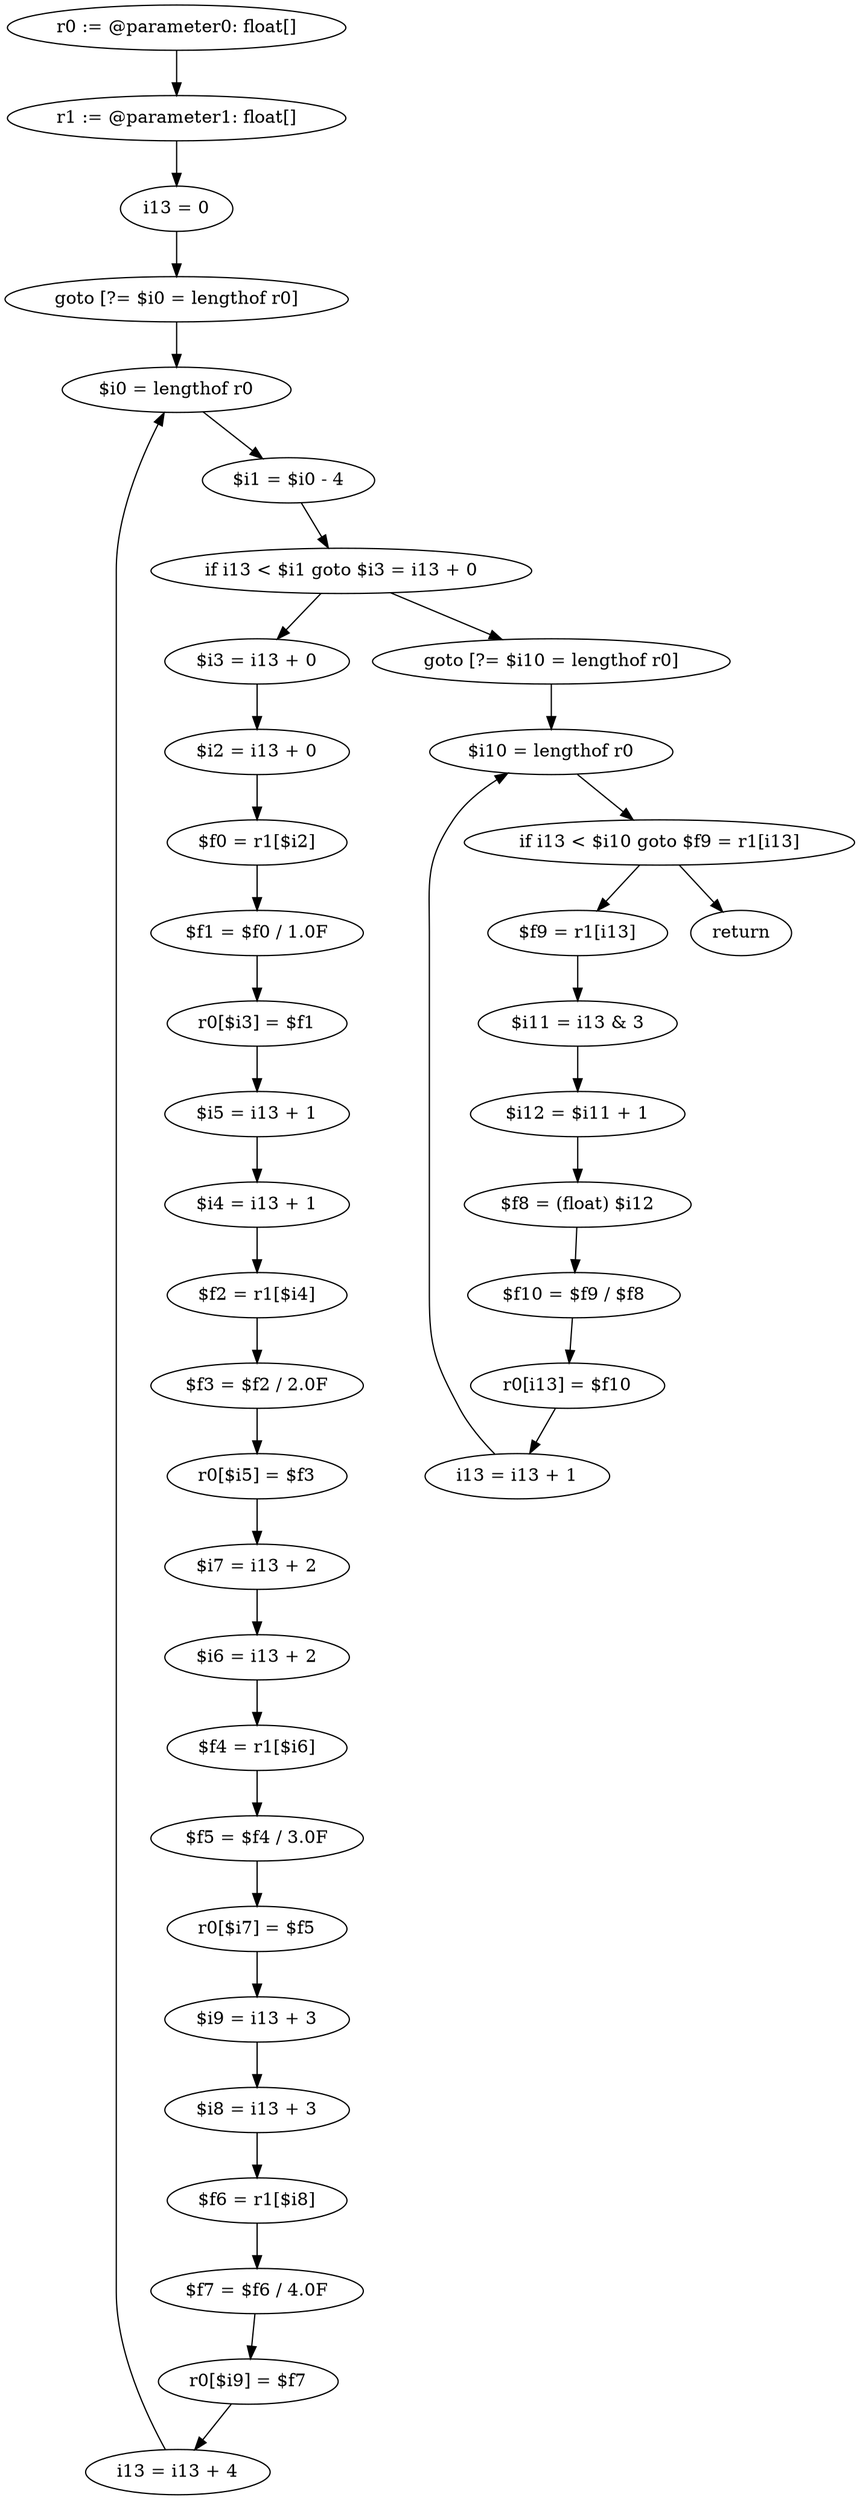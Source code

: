 digraph "unitGraph" {
    "r0 := @parameter0: float[]"
    "r1 := @parameter1: float[]"
    "i13 = 0"
    "goto [?= $i0 = lengthof r0]"
    "$i3 = i13 + 0"
    "$i2 = i13 + 0"
    "$f0 = r1[$i2]"
    "$f1 = $f0 / 1.0F"
    "r0[$i3] = $f1"
    "$i5 = i13 + 1"
    "$i4 = i13 + 1"
    "$f2 = r1[$i4]"
    "$f3 = $f2 / 2.0F"
    "r0[$i5] = $f3"
    "$i7 = i13 + 2"
    "$i6 = i13 + 2"
    "$f4 = r1[$i6]"
    "$f5 = $f4 / 3.0F"
    "r0[$i7] = $f5"
    "$i9 = i13 + 3"
    "$i8 = i13 + 3"
    "$f6 = r1[$i8]"
    "$f7 = $f6 / 4.0F"
    "r0[$i9] = $f7"
    "i13 = i13 + 4"
    "$i0 = lengthof r0"
    "$i1 = $i0 - 4"
    "if i13 < $i1 goto $i3 = i13 + 0"
    "goto [?= $i10 = lengthof r0]"
    "$f9 = r1[i13]"
    "$i11 = i13 & 3"
    "$i12 = $i11 + 1"
    "$f8 = (float) $i12"
    "$f10 = $f9 / $f8"
    "r0[i13] = $f10"
    "i13 = i13 + 1"
    "$i10 = lengthof r0"
    "if i13 < $i10 goto $f9 = r1[i13]"
    "return"
    "r0 := @parameter0: float[]"->"r1 := @parameter1: float[]";
    "r1 := @parameter1: float[]"->"i13 = 0";
    "i13 = 0"->"goto [?= $i0 = lengthof r0]";
    "goto [?= $i0 = lengthof r0]"->"$i0 = lengthof r0";
    "$i3 = i13 + 0"->"$i2 = i13 + 0";
    "$i2 = i13 + 0"->"$f0 = r1[$i2]";
    "$f0 = r1[$i2]"->"$f1 = $f0 / 1.0F";
    "$f1 = $f0 / 1.0F"->"r0[$i3] = $f1";
    "r0[$i3] = $f1"->"$i5 = i13 + 1";
    "$i5 = i13 + 1"->"$i4 = i13 + 1";
    "$i4 = i13 + 1"->"$f2 = r1[$i4]";
    "$f2 = r1[$i4]"->"$f3 = $f2 / 2.0F";
    "$f3 = $f2 / 2.0F"->"r0[$i5] = $f3";
    "r0[$i5] = $f3"->"$i7 = i13 + 2";
    "$i7 = i13 + 2"->"$i6 = i13 + 2";
    "$i6 = i13 + 2"->"$f4 = r1[$i6]";
    "$f4 = r1[$i6]"->"$f5 = $f4 / 3.0F";
    "$f5 = $f4 / 3.0F"->"r0[$i7] = $f5";
    "r0[$i7] = $f5"->"$i9 = i13 + 3";
    "$i9 = i13 + 3"->"$i8 = i13 + 3";
    "$i8 = i13 + 3"->"$f6 = r1[$i8]";
    "$f6 = r1[$i8]"->"$f7 = $f6 / 4.0F";
    "$f7 = $f6 / 4.0F"->"r0[$i9] = $f7";
    "r0[$i9] = $f7"->"i13 = i13 + 4";
    "i13 = i13 + 4"->"$i0 = lengthof r0";
    "$i0 = lengthof r0"->"$i1 = $i0 - 4";
    "$i1 = $i0 - 4"->"if i13 < $i1 goto $i3 = i13 + 0";
    "if i13 < $i1 goto $i3 = i13 + 0"->"goto [?= $i10 = lengthof r0]";
    "if i13 < $i1 goto $i3 = i13 + 0"->"$i3 = i13 + 0";
    "goto [?= $i10 = lengthof r0]"->"$i10 = lengthof r0";
    "$f9 = r1[i13]"->"$i11 = i13 & 3";
    "$i11 = i13 & 3"->"$i12 = $i11 + 1";
    "$i12 = $i11 + 1"->"$f8 = (float) $i12";
    "$f8 = (float) $i12"->"$f10 = $f9 / $f8";
    "$f10 = $f9 / $f8"->"r0[i13] = $f10";
    "r0[i13] = $f10"->"i13 = i13 + 1";
    "i13 = i13 + 1"->"$i10 = lengthof r0";
    "$i10 = lengthof r0"->"if i13 < $i10 goto $f9 = r1[i13]";
    "if i13 < $i10 goto $f9 = r1[i13]"->"return";
    "if i13 < $i10 goto $f9 = r1[i13]"->"$f9 = r1[i13]";
}
